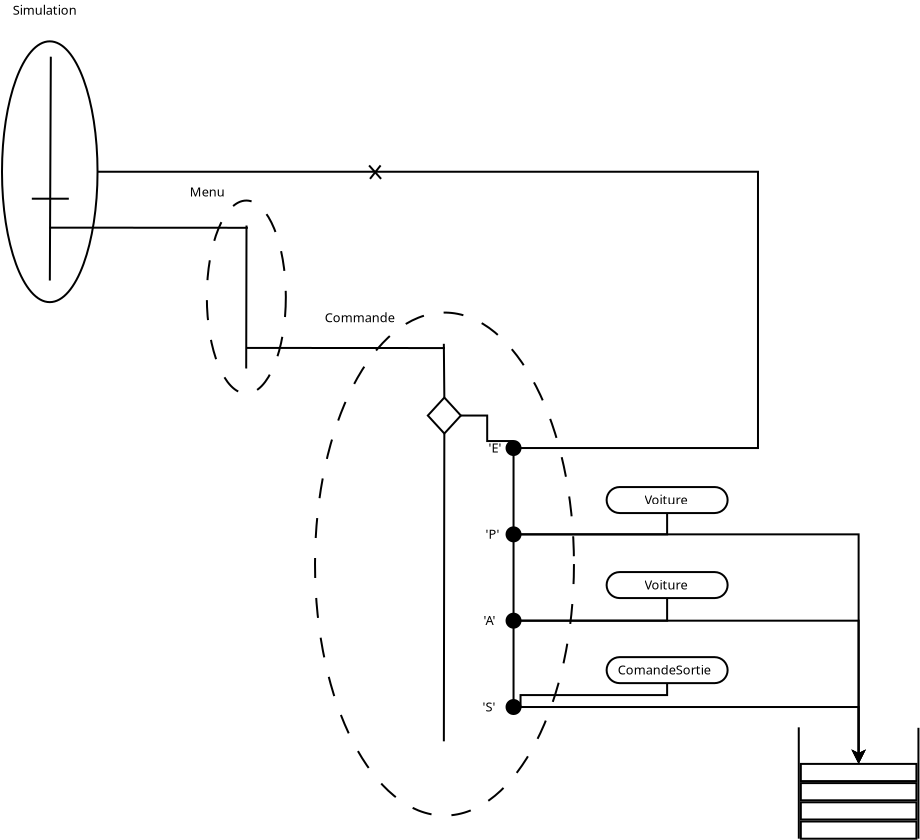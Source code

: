 <?xml version="1.0" encoding="UTF-8"?>
<dia:diagram xmlns:dia="http://www.lysator.liu.se/~alla/dia/">
  <dia:layer name="Arrière-plan" visible="true" active="true">
    <dia:object type="Standard - Ellipse" version="0" id="O0">
      <dia:attribute name="obj_pos">
        <dia:point val="19.509,6.932"/>
      </dia:attribute>
      <dia:attribute name="obj_bb">
        <dia:rectangle val="19.459,6.882;24.336,20.022"/>
      </dia:attribute>
      <dia:attribute name="elem_corner">
        <dia:point val="19.509,6.932"/>
      </dia:attribute>
      <dia:attribute name="elem_width">
        <dia:real val="4.777"/>
      </dia:attribute>
      <dia:attribute name="elem_height">
        <dia:real val="13.04"/>
      </dia:attribute>
    </dia:object>
    <dia:object type="Standard - Text" version="1" id="O1">
      <dia:attribute name="obj_pos">
        <dia:point val="20.05,5.6"/>
      </dia:attribute>
      <dia:attribute name="obj_bb">
        <dia:rectangle val="20.05,5.005;23.457,5.753"/>
      </dia:attribute>
      <dia:attribute name="text">
        <dia:composite type="text">
          <dia:attribute name="string">
            <dia:string>#Simulation#</dia:string>
          </dia:attribute>
          <dia:attribute name="font">
            <dia:font family="sans" style="0" name="Helvetica"/>
          </dia:attribute>
          <dia:attribute name="height">
            <dia:real val="0.8"/>
          </dia:attribute>
          <dia:attribute name="pos">
            <dia:point val="20.05,5.6"/>
          </dia:attribute>
          <dia:attribute name="color">
            <dia:color val="#000000"/>
          </dia:attribute>
          <dia:attribute name="alignment">
            <dia:enum val="0"/>
          </dia:attribute>
        </dia:composite>
      </dia:attribute>
      <dia:attribute name="valign">
        <dia:enum val="3"/>
      </dia:attribute>
    </dia:object>
    <dia:object type="Standard - Line" version="0" id="O2">
      <dia:attribute name="obj_pos">
        <dia:point val="21.95,7.7"/>
      </dia:attribute>
      <dia:attribute name="obj_bb">
        <dia:rectangle val="21.851,7.65;22.0,18.942"/>
      </dia:attribute>
      <dia:attribute name="conn_endpoints">
        <dia:point val="21.95,7.7"/>
        <dia:point val="21.901,18.892"/>
      </dia:attribute>
      <dia:attribute name="numcp">
        <dia:int val="1"/>
      </dia:attribute>
    </dia:object>
    <dia:object type="Standard - Line" version="0" id="O3">
      <dia:attribute name="obj_pos">
        <dia:point val="21,14.8"/>
      </dia:attribute>
      <dia:attribute name="obj_bb">
        <dia:rectangle val="20.95,14.75;22.9,14.85"/>
      </dia:attribute>
      <dia:attribute name="conn_endpoints">
        <dia:point val="21,14.8"/>
        <dia:point val="22.85,14.8"/>
      </dia:attribute>
      <dia:attribute name="numcp">
        <dia:int val="1"/>
      </dia:attribute>
    </dia:object>
    <dia:object type="Standard - Line" version="0" id="O4">
      <dia:attribute name="obj_pos">
        <dia:point val="21.886,16.247"/>
      </dia:attribute>
      <dia:attribute name="obj_bb">
        <dia:rectangle val="21.836,16.197;31.851,16.304"/>
      </dia:attribute>
      <dia:attribute name="conn_endpoints">
        <dia:point val="21.886,16.247"/>
        <dia:point val="31.801,16.254"/>
      </dia:attribute>
      <dia:attribute name="numcp">
        <dia:int val="1"/>
      </dia:attribute>
    </dia:object>
    <dia:group>
      <dia:object type="Standard - Ellipse" version="0" id="O5">
        <dia:attribute name="obj_pos">
          <dia:point val="29.751,14.892"/>
        </dia:attribute>
        <dia:attribute name="obj_bb">
          <dia:rectangle val="29.701,14.842;33.751,24.592"/>
        </dia:attribute>
        <dia:attribute name="elem_corner">
          <dia:point val="29.751,14.892"/>
        </dia:attribute>
        <dia:attribute name="elem_width">
          <dia:real val="3.95"/>
        </dia:attribute>
        <dia:attribute name="elem_height">
          <dia:real val="9.65"/>
        </dia:attribute>
        <dia:attribute name="border_width">
          <dia:real val="0.1"/>
        </dia:attribute>
        <dia:attribute name="show_background">
          <dia:boolean val="false"/>
        </dia:attribute>
        <dia:attribute name="line_style">
          <dia:enum val="1"/>
        </dia:attribute>
      </dia:object>
      <dia:object type="Standard - Line" version="0" id="O6">
        <dia:attribute name="obj_pos">
          <dia:point val="31.734,16.143"/>
        </dia:attribute>
        <dia:attribute name="obj_bb">
          <dia:rectangle val="31.669,16.093;31.784,23.34"/>
        </dia:attribute>
        <dia:attribute name="conn_endpoints">
          <dia:point val="31.734,16.143"/>
          <dia:point val="31.719,23.29"/>
        </dia:attribute>
        <dia:attribute name="numcp">
          <dia:int val="1"/>
        </dia:attribute>
      </dia:object>
      <dia:object type="Standard - Text" version="1" id="O7">
        <dia:attribute name="obj_pos">
          <dia:point val="28.901,14.692"/>
        </dia:attribute>
        <dia:attribute name="obj_bb">
          <dia:rectangle val="28.901,14.097;30.659,14.844"/>
        </dia:attribute>
        <dia:attribute name="text">
          <dia:composite type="text">
            <dia:attribute name="string">
              <dia:string>#Menu#</dia:string>
            </dia:attribute>
            <dia:attribute name="font">
              <dia:font family="sans" style="0" name="Helvetica"/>
            </dia:attribute>
            <dia:attribute name="height">
              <dia:real val="0.8"/>
            </dia:attribute>
            <dia:attribute name="pos">
              <dia:point val="28.901,14.692"/>
            </dia:attribute>
            <dia:attribute name="color">
              <dia:color val="#000000"/>
            </dia:attribute>
            <dia:attribute name="alignment">
              <dia:enum val="0"/>
            </dia:attribute>
          </dia:composite>
        </dia:attribute>
        <dia:attribute name="valign">
          <dia:enum val="3"/>
        </dia:attribute>
      </dia:object>
    </dia:group>
    <dia:object type="Standard - Ellipse" version="0" id="O8">
      <dia:attribute name="obj_pos">
        <dia:point val="35.16,20.494"/>
      </dia:attribute>
      <dia:attribute name="obj_bb">
        <dia:rectangle val="35.11,20.444;48.157,45.694"/>
      </dia:attribute>
      <dia:attribute name="elem_corner">
        <dia:point val="35.16,20.494"/>
      </dia:attribute>
      <dia:attribute name="elem_width">
        <dia:real val="12.947"/>
      </dia:attribute>
      <dia:attribute name="elem_height">
        <dia:real val="25.15"/>
      </dia:attribute>
      <dia:attribute name="border_width">
        <dia:real val="0.1"/>
      </dia:attribute>
      <dia:attribute name="show_background">
        <dia:boolean val="false"/>
      </dia:attribute>
      <dia:attribute name="line_style">
        <dia:enum val="1"/>
      </dia:attribute>
    </dia:object>
    <dia:object type="Standard - Text" version="1" id="O9">
      <dia:attribute name="obj_pos">
        <dia:point val="35.641,20.982"/>
      </dia:attribute>
      <dia:attribute name="obj_bb">
        <dia:rectangle val="35.641,20.387;39.326,21.135"/>
      </dia:attribute>
      <dia:attribute name="text">
        <dia:composite type="text">
          <dia:attribute name="string">
            <dia:string>#Commande#</dia:string>
          </dia:attribute>
          <dia:attribute name="font">
            <dia:font family="sans" style="0" name="Helvetica"/>
          </dia:attribute>
          <dia:attribute name="height">
            <dia:real val="0.8"/>
          </dia:attribute>
          <dia:attribute name="pos">
            <dia:point val="35.641,20.982"/>
          </dia:attribute>
          <dia:attribute name="color">
            <dia:color val="#000000"/>
          </dia:attribute>
          <dia:attribute name="alignment">
            <dia:enum val="0"/>
          </dia:attribute>
        </dia:composite>
      </dia:attribute>
      <dia:attribute name="valign">
        <dia:enum val="3"/>
      </dia:attribute>
    </dia:object>
    <dia:object type="Standard - Line" version="0" id="O10">
      <dia:attribute name="obj_pos">
        <dia:point val="31.74,22.261"/>
      </dia:attribute>
      <dia:attribute name="obj_bb">
        <dia:rectangle val="31.69,22.211;41.705,22.318"/>
      </dia:attribute>
      <dia:attribute name="conn_endpoints">
        <dia:point val="31.74,22.261"/>
        <dia:point val="41.655,22.268"/>
      </dia:attribute>
      <dia:attribute name="numcp">
        <dia:int val="1"/>
      </dia:attribute>
    </dia:object>
    <dia:group>
      <dia:group>
        <dia:object type="Standard - Line" version="0" id="O11">
          <dia:attribute name="obj_pos">
            <dia:point val="59.347,41.233"/>
          </dia:attribute>
          <dia:attribute name="obj_bb">
            <dia:rectangle val="59.297,41.183;59.4,46.85"/>
          </dia:attribute>
          <dia:attribute name="conn_endpoints">
            <dia:point val="59.347,41.233"/>
            <dia:point val="59.35,46.8"/>
          </dia:attribute>
          <dia:attribute name="numcp">
            <dia:int val="1"/>
          </dia:attribute>
        </dia:object>
        <dia:object type="Standard - Line" version="0" id="O12">
          <dia:attribute name="obj_pos">
            <dia:point val="65.331,41.256"/>
          </dia:attribute>
          <dia:attribute name="obj_bb">
            <dia:rectangle val="65.28,41.206;65.381,46.85"/>
          </dia:attribute>
          <dia:attribute name="conn_endpoints">
            <dia:point val="65.331,41.256"/>
            <dia:point val="65.33,46.8"/>
          </dia:attribute>
          <dia:attribute name="numcp">
            <dia:int val="1"/>
          </dia:attribute>
        </dia:object>
        <dia:group>
          <dia:object type="Standard - Box" version="0" id="O13">
            <dia:attribute name="obj_pos">
              <dia:point val="59.45,43.06"/>
            </dia:attribute>
            <dia:attribute name="obj_bb">
              <dia:rectangle val="59.4,43.01;65.28,43.97"/>
            </dia:attribute>
            <dia:attribute name="elem_corner">
              <dia:point val="59.45,43.06"/>
            </dia:attribute>
            <dia:attribute name="elem_width">
              <dia:real val="5.78"/>
            </dia:attribute>
            <dia:attribute name="elem_height">
              <dia:real val="0.86"/>
            </dia:attribute>
            <dia:attribute name="show_background">
              <dia:boolean val="true"/>
            </dia:attribute>
          </dia:object>
          <dia:object type="Standard - Box" version="0" id="O14">
            <dia:attribute name="obj_pos">
              <dia:point val="59.45,44.02"/>
            </dia:attribute>
            <dia:attribute name="obj_bb">
              <dia:rectangle val="59.4,43.97;65.28,44.93"/>
            </dia:attribute>
            <dia:attribute name="elem_corner">
              <dia:point val="59.45,44.02"/>
            </dia:attribute>
            <dia:attribute name="elem_width">
              <dia:real val="5.78"/>
            </dia:attribute>
            <dia:attribute name="elem_height">
              <dia:real val="0.86"/>
            </dia:attribute>
            <dia:attribute name="show_background">
              <dia:boolean val="true"/>
            </dia:attribute>
          </dia:object>
          <dia:object type="Standard - Box" version="0" id="O15">
            <dia:attribute name="obj_pos">
              <dia:point val="59.45,44.98"/>
            </dia:attribute>
            <dia:attribute name="obj_bb">
              <dia:rectangle val="59.4,44.93;65.28,45.89"/>
            </dia:attribute>
            <dia:attribute name="elem_corner">
              <dia:point val="59.45,44.98"/>
            </dia:attribute>
            <dia:attribute name="elem_width">
              <dia:real val="5.78"/>
            </dia:attribute>
            <dia:attribute name="elem_height">
              <dia:real val="0.86"/>
            </dia:attribute>
            <dia:attribute name="show_background">
              <dia:boolean val="true"/>
            </dia:attribute>
          </dia:object>
          <dia:object type="Standard - Box" version="0" id="O16">
            <dia:attribute name="obj_pos">
              <dia:point val="59.45,45.94"/>
            </dia:attribute>
            <dia:attribute name="obj_bb">
              <dia:rectangle val="59.4,45.89;65.28,46.85"/>
            </dia:attribute>
            <dia:attribute name="elem_corner">
              <dia:point val="59.45,45.94"/>
            </dia:attribute>
            <dia:attribute name="elem_width">
              <dia:real val="5.78"/>
            </dia:attribute>
            <dia:attribute name="elem_height">
              <dia:real val="0.86"/>
            </dia:attribute>
            <dia:attribute name="show_background">
              <dia:boolean val="true"/>
            </dia:attribute>
          </dia:object>
        </dia:group>
      </dia:group>
      <dia:object type="Geometric - Diamond" version="1" id="O17">
        <dia:attribute name="obj_pos">
          <dia:point val="40.801,24.742"/>
        </dia:attribute>
        <dia:attribute name="obj_bb">
          <dia:rectangle val="40.733,24.668;42.519,26.616"/>
        </dia:attribute>
        <dia:attribute name="meta">
          <dia:composite type="dict"/>
        </dia:attribute>
        <dia:attribute name="elem_corner">
          <dia:point val="40.801,24.742"/>
        </dia:attribute>
        <dia:attribute name="elem_width">
          <dia:real val="1.65"/>
        </dia:attribute>
        <dia:attribute name="elem_height">
          <dia:real val="1.8"/>
        </dia:attribute>
        <dia:attribute name="line_width">
          <dia:real val="0.1"/>
        </dia:attribute>
        <dia:attribute name="line_colour">
          <dia:color val="#000000"/>
        </dia:attribute>
        <dia:attribute name="fill_colour">
          <dia:color val="#ffffff"/>
        </dia:attribute>
        <dia:attribute name="show_background">
          <dia:boolean val="true"/>
        </dia:attribute>
        <dia:attribute name="line_style">
          <dia:enum val="0"/>
          <dia:real val="1"/>
        </dia:attribute>
        <dia:attribute name="flip_horizontal">
          <dia:boolean val="false"/>
        </dia:attribute>
        <dia:attribute name="flip_vertical">
          <dia:boolean val="false"/>
        </dia:attribute>
        <dia:attribute name="subscale">
          <dia:real val="1"/>
        </dia:attribute>
      </dia:object>
      <dia:object type="Standard - Line" version="0" id="O18">
        <dia:attribute name="obj_pos">
          <dia:point val="41.626,24.742"/>
        </dia:attribute>
        <dia:attribute name="obj_bb">
          <dia:rectangle val="41.551,22.004;41.677,24.792"/>
        </dia:attribute>
        <dia:attribute name="conn_endpoints">
          <dia:point val="41.626,24.742"/>
          <dia:point val="41.601,22.054"/>
        </dia:attribute>
        <dia:attribute name="numcp">
          <dia:int val="1"/>
        </dia:attribute>
        <dia:connections>
          <dia:connection handle="0" to="O17" connection="5"/>
        </dia:connections>
      </dia:object>
      <dia:object type="Standard - Line" version="0" id="O19">
        <dia:attribute name="obj_pos">
          <dia:point val="41.602,41.932"/>
        </dia:attribute>
        <dia:attribute name="obj_bb">
          <dia:rectangle val="41.552,26.492;41.676,41.982"/>
        </dia:attribute>
        <dia:attribute name="conn_endpoints">
          <dia:point val="41.602,41.932"/>
          <dia:point val="41.626,26.542"/>
        </dia:attribute>
        <dia:attribute name="numcp">
          <dia:int val="1"/>
        </dia:attribute>
        <dia:connections>
          <dia:connection handle="1" to="O17" connection="6"/>
        </dia:connections>
      </dia:object>
      <dia:object type="Standard - ZigZagLine" version="1" id="O20">
        <dia:attribute name="obj_pos">
          <dia:point val="42.451,25.642"/>
        </dia:attribute>
        <dia:attribute name="obj_bb">
          <dia:rectangle val="42.401,25.592;45.136,26.967"/>
        </dia:attribute>
        <dia:attribute name="orth_points">
          <dia:point val="42.451,25.642"/>
          <dia:point val="45.086,25.642"/>
          <dia:point val="45.086,26.917"/>
        </dia:attribute>
        <dia:attribute name="orth_orient">
          <dia:enum val="0"/>
          <dia:enum val="1"/>
        </dia:attribute>
        <dia:attribute name="autorouting">
          <dia:boolean val="true"/>
        </dia:attribute>
        <dia:connections>
          <dia:connection handle="0" to="O17" connection="7"/>
        </dia:connections>
      </dia:object>
      <dia:object type="Standard - Line" version="0" id="O21">
        <dia:attribute name="obj_pos">
          <dia:point val="45.086,31.233"/>
        </dia:attribute>
        <dia:attribute name="obj_bb">
          <dia:rectangle val="45.036,27.567;45.136,31.283"/>
        </dia:attribute>
        <dia:attribute name="conn_endpoints">
          <dia:point val="45.086,31.233"/>
          <dia:point val="45.086,27.617"/>
        </dia:attribute>
        <dia:attribute name="numcp">
          <dia:int val="1"/>
        </dia:attribute>
      </dia:object>
      <dia:object type="Standard - Line" version="0" id="O22">
        <dia:attribute name="obj_pos">
          <dia:point val="45.086,35.549"/>
        </dia:attribute>
        <dia:attribute name="obj_bb">
          <dia:rectangle val="45.036,31.883;45.136,35.599"/>
        </dia:attribute>
        <dia:attribute name="conn_endpoints">
          <dia:point val="45.086,35.549"/>
          <dia:point val="45.086,31.933"/>
        </dia:attribute>
        <dia:attribute name="numcp">
          <dia:int val="1"/>
        </dia:attribute>
      </dia:object>
      <dia:object type="Standard - Line" version="0" id="O23">
        <dia:attribute name="obj_pos">
          <dia:point val="45.086,39.866"/>
        </dia:attribute>
        <dia:attribute name="obj_bb">
          <dia:rectangle val="45.036,36.199;45.136,39.916"/>
        </dia:attribute>
        <dia:attribute name="conn_endpoints">
          <dia:point val="45.086,39.866"/>
          <dia:point val="45.086,36.249"/>
        </dia:attribute>
        <dia:attribute name="numcp">
          <dia:int val="1"/>
        </dia:attribute>
      </dia:object>
      <dia:object type="Standard - ZigZagLine" version="1" id="O24">
        <dia:attribute name="obj_pos">
          <dia:point val="45.436,31.583"/>
        </dia:attribute>
        <dia:attribute name="obj_bb">
          <dia:rectangle val="45.386,31.533;62.702,43.172"/>
        </dia:attribute>
        <dia:attribute name="orth_points">
          <dia:point val="45.436,31.583"/>
          <dia:point val="62.34,31.583"/>
          <dia:point val="62.34,43.06"/>
        </dia:attribute>
        <dia:attribute name="orth_orient">
          <dia:enum val="0"/>
          <dia:enum val="1"/>
        </dia:attribute>
        <dia:attribute name="autorouting">
          <dia:boolean val="true"/>
        </dia:attribute>
        <dia:attribute name="end_arrow">
          <dia:enum val="22"/>
        </dia:attribute>
        <dia:attribute name="end_arrow_length">
          <dia:real val="0.5"/>
        </dia:attribute>
        <dia:attribute name="end_arrow_width">
          <dia:real val="0.5"/>
        </dia:attribute>
      </dia:object>
      <dia:object type="Standard - ZigZagLine" version="1" id="O25">
        <dia:attribute name="obj_pos">
          <dia:point val="45.436,35.899"/>
        </dia:attribute>
        <dia:attribute name="obj_bb">
          <dia:rectangle val="45.386,35.849;62.702,43.172"/>
        </dia:attribute>
        <dia:attribute name="orth_points">
          <dia:point val="45.436,35.899"/>
          <dia:point val="62.34,35.899"/>
          <dia:point val="62.34,43.06"/>
        </dia:attribute>
        <dia:attribute name="orth_orient">
          <dia:enum val="0"/>
          <dia:enum val="1"/>
        </dia:attribute>
        <dia:attribute name="autorouting">
          <dia:boolean val="true"/>
        </dia:attribute>
        <dia:attribute name="end_arrow">
          <dia:enum val="22"/>
        </dia:attribute>
        <dia:attribute name="end_arrow_length">
          <dia:real val="0.5"/>
        </dia:attribute>
        <dia:attribute name="end_arrow_width">
          <dia:real val="0.5"/>
        </dia:attribute>
      </dia:object>
      <dia:object type="Standard - ZigZagLine" version="1" id="O26">
        <dia:attribute name="obj_pos">
          <dia:point val="45.436,40.216"/>
        </dia:attribute>
        <dia:attribute name="obj_bb">
          <dia:rectangle val="45.386,40.166;62.702,43.172"/>
        </dia:attribute>
        <dia:attribute name="orth_points">
          <dia:point val="45.436,40.216"/>
          <dia:point val="62.34,40.216"/>
          <dia:point val="62.34,43.06"/>
        </dia:attribute>
        <dia:attribute name="orth_orient">
          <dia:enum val="0"/>
          <dia:enum val="1"/>
        </dia:attribute>
        <dia:attribute name="autorouting">
          <dia:boolean val="true"/>
        </dia:attribute>
        <dia:attribute name="end_arrow">
          <dia:enum val="22"/>
        </dia:attribute>
        <dia:attribute name="end_arrow_length">
          <dia:real val="0.5"/>
        </dia:attribute>
        <dia:attribute name="end_arrow_width">
          <dia:real val="0.5"/>
        </dia:attribute>
      </dia:object>
      <dia:object type="Standard - Box" version="0" id="O27">
        <dia:attribute name="obj_pos">
          <dia:point val="49.74,29.217"/>
        </dia:attribute>
        <dia:attribute name="obj_bb">
          <dia:rectangle val="49.69,29.167;55.84,30.567"/>
        </dia:attribute>
        <dia:attribute name="elem_corner">
          <dia:point val="49.74,29.217"/>
        </dia:attribute>
        <dia:attribute name="elem_width">
          <dia:real val="6.05"/>
        </dia:attribute>
        <dia:attribute name="elem_height">
          <dia:real val="1.3"/>
        </dia:attribute>
        <dia:attribute name="border_width">
          <dia:real val="0.1"/>
        </dia:attribute>
        <dia:attribute name="show_background">
          <dia:boolean val="true"/>
        </dia:attribute>
        <dia:attribute name="corner_radius">
          <dia:real val="5"/>
        </dia:attribute>
      </dia:object>
      <dia:object type="Standard - Box" version="0" id="O28">
        <dia:attribute name="obj_pos">
          <dia:point val="49.74,33.469"/>
        </dia:attribute>
        <dia:attribute name="obj_bb">
          <dia:rectangle val="49.69,33.419;55.84,34.819"/>
        </dia:attribute>
        <dia:attribute name="elem_corner">
          <dia:point val="49.74,33.469"/>
        </dia:attribute>
        <dia:attribute name="elem_width">
          <dia:real val="6.05"/>
        </dia:attribute>
        <dia:attribute name="elem_height">
          <dia:real val="1.3"/>
        </dia:attribute>
        <dia:attribute name="border_width">
          <dia:real val="0.1"/>
        </dia:attribute>
        <dia:attribute name="show_background">
          <dia:boolean val="true"/>
        </dia:attribute>
        <dia:attribute name="corner_radius">
          <dia:real val="5"/>
        </dia:attribute>
      </dia:object>
      <dia:object type="Standard - Box" version="0" id="O29">
        <dia:attribute name="obj_pos">
          <dia:point val="49.74,37.722"/>
        </dia:attribute>
        <dia:attribute name="obj_bb">
          <dia:rectangle val="49.69,37.672;55.84,39.072"/>
        </dia:attribute>
        <dia:attribute name="elem_corner">
          <dia:point val="49.74,37.722"/>
        </dia:attribute>
        <dia:attribute name="elem_width">
          <dia:real val="6.05"/>
        </dia:attribute>
        <dia:attribute name="elem_height">
          <dia:real val="1.3"/>
        </dia:attribute>
        <dia:attribute name="border_width">
          <dia:real val="0.1"/>
        </dia:attribute>
        <dia:attribute name="show_background">
          <dia:boolean val="true"/>
        </dia:attribute>
        <dia:attribute name="corner_radius">
          <dia:real val="5"/>
        </dia:attribute>
      </dia:object>
      <dia:object type="Standard - ZigZagLine" version="1" id="O30">
        <dia:attribute name="obj_pos">
          <dia:point val="45.436,40.216"/>
        </dia:attribute>
        <dia:attribute name="obj_bb">
          <dia:rectangle val="45.386,38.972;52.815,40.266"/>
        </dia:attribute>
        <dia:attribute name="orth_points">
          <dia:point val="45.436,40.216"/>
          <dia:point val="52.765,40.216"/>
          <dia:point val="52.765,39.022"/>
        </dia:attribute>
        <dia:attribute name="orth_orient">
          <dia:enum val="0"/>
          <dia:enum val="1"/>
        </dia:attribute>
        <dia:attribute name="autorouting">
          <dia:boolean val="true"/>
        </dia:attribute>
        <dia:connections>
          <dia:connection handle="1" to="O29" connection="6"/>
        </dia:connections>
      </dia:object>
      <dia:object type="Standard - ZigZagLine" version="1" id="O31">
        <dia:attribute name="obj_pos">
          <dia:point val="45.436,35.899"/>
        </dia:attribute>
        <dia:attribute name="obj_bb">
          <dia:rectangle val="45.386,34.719;52.815,35.949"/>
        </dia:attribute>
        <dia:attribute name="orth_points">
          <dia:point val="45.436,35.899"/>
          <dia:point val="52.765,35.899"/>
          <dia:point val="52.765,34.769"/>
        </dia:attribute>
        <dia:attribute name="orth_orient">
          <dia:enum val="0"/>
          <dia:enum val="1"/>
        </dia:attribute>
        <dia:attribute name="autorouting">
          <dia:boolean val="true"/>
        </dia:attribute>
        <dia:connections>
          <dia:connection handle="1" to="O28" connection="6"/>
        </dia:connections>
      </dia:object>
      <dia:object type="Standard - ZigZagLine" version="1" id="O32">
        <dia:attribute name="obj_pos">
          <dia:point val="45.436,31.583"/>
        </dia:attribute>
        <dia:attribute name="obj_bb">
          <dia:rectangle val="45.386,30.467;52.815,31.633"/>
        </dia:attribute>
        <dia:attribute name="orth_points">
          <dia:point val="45.436,31.583"/>
          <dia:point val="52.765,31.583"/>
          <dia:point val="52.765,30.517"/>
        </dia:attribute>
        <dia:attribute name="orth_orient">
          <dia:enum val="0"/>
          <dia:enum val="1"/>
        </dia:attribute>
        <dia:attribute name="autorouting">
          <dia:boolean val="true"/>
        </dia:attribute>
        <dia:connections>
          <dia:connection handle="1" to="O27" connection="6"/>
        </dia:connections>
      </dia:object>
      <dia:group>
        <dia:object type="Geometric - Perfect Circle" version="1" id="O33">
          <dia:attribute name="obj_pos">
            <dia:point val="44.736,26.917"/>
          </dia:attribute>
          <dia:attribute name="obj_bb">
            <dia:rectangle val="44.686,26.867;45.486,27.667"/>
          </dia:attribute>
          <dia:attribute name="meta">
            <dia:composite type="dict"/>
          </dia:attribute>
          <dia:attribute name="elem_corner">
            <dia:point val="44.736,26.917"/>
          </dia:attribute>
          <dia:attribute name="elem_width">
            <dia:real val="0.7"/>
          </dia:attribute>
          <dia:attribute name="elem_height">
            <dia:real val="0.7"/>
          </dia:attribute>
          <dia:attribute name="line_width">
            <dia:real val="0.1"/>
          </dia:attribute>
          <dia:attribute name="line_colour">
            <dia:color val="#000000"/>
          </dia:attribute>
          <dia:attribute name="fill_colour">
            <dia:color val="#000000"/>
          </dia:attribute>
          <dia:attribute name="show_background">
            <dia:boolean val="true"/>
          </dia:attribute>
          <dia:attribute name="line_style">
            <dia:enum val="0"/>
            <dia:real val="1"/>
          </dia:attribute>
          <dia:attribute name="flip_horizontal">
            <dia:boolean val="false"/>
          </dia:attribute>
          <dia:attribute name="flip_vertical">
            <dia:boolean val="false"/>
          </dia:attribute>
          <dia:attribute name="subscale">
            <dia:real val="1"/>
          </dia:attribute>
        </dia:object>
        <dia:object type="Standard - Text" version="1" id="O34">
          <dia:attribute name="obj_pos">
            <dia:point val="43.839,27.488"/>
          </dia:attribute>
          <dia:attribute name="obj_bb">
            <dia:rectangle val="43.839,26.893;44.594,27.64"/>
          </dia:attribute>
          <dia:attribute name="text">
            <dia:composite type="text">
              <dia:attribute name="string">
                <dia:string>#'E'#</dia:string>
              </dia:attribute>
              <dia:attribute name="font">
                <dia:font family="sans" style="0" name="Helvetica"/>
              </dia:attribute>
              <dia:attribute name="height">
                <dia:real val="0.8"/>
              </dia:attribute>
              <dia:attribute name="pos">
                <dia:point val="43.839,27.488"/>
              </dia:attribute>
              <dia:attribute name="color">
                <dia:color val="#000000"/>
              </dia:attribute>
              <dia:attribute name="alignment">
                <dia:enum val="0"/>
              </dia:attribute>
            </dia:composite>
          </dia:attribute>
          <dia:attribute name="valign">
            <dia:enum val="3"/>
          </dia:attribute>
        </dia:object>
      </dia:group>
      <dia:group>
        <dia:object type="Geometric - Perfect Circle" version="1" id="O35">
          <dia:attribute name="obj_pos">
            <dia:point val="44.736,39.866"/>
          </dia:attribute>
          <dia:attribute name="obj_bb">
            <dia:rectangle val="44.686,39.816;45.486,40.616"/>
          </dia:attribute>
          <dia:attribute name="meta">
            <dia:composite type="dict"/>
          </dia:attribute>
          <dia:attribute name="elem_corner">
            <dia:point val="44.736,39.866"/>
          </dia:attribute>
          <dia:attribute name="elem_width">
            <dia:real val="0.7"/>
          </dia:attribute>
          <dia:attribute name="elem_height">
            <dia:real val="0.7"/>
          </dia:attribute>
          <dia:attribute name="line_width">
            <dia:real val="0.1"/>
          </dia:attribute>
          <dia:attribute name="line_colour">
            <dia:color val="#000000"/>
          </dia:attribute>
          <dia:attribute name="fill_colour">
            <dia:color val="#000000"/>
          </dia:attribute>
          <dia:attribute name="show_background">
            <dia:boolean val="true"/>
          </dia:attribute>
          <dia:attribute name="line_style">
            <dia:enum val="0"/>
            <dia:real val="1"/>
          </dia:attribute>
          <dia:attribute name="flip_horizontal">
            <dia:boolean val="false"/>
          </dia:attribute>
          <dia:attribute name="flip_vertical">
            <dia:boolean val="false"/>
          </dia:attribute>
          <dia:attribute name="subscale">
            <dia:real val="1"/>
          </dia:attribute>
        </dia:object>
        <dia:object type="Standard - Text" version="1" id="O36">
          <dia:attribute name="obj_pos">
            <dia:point val="43.539,40.437"/>
          </dia:attribute>
          <dia:attribute name="obj_bb">
            <dia:rectangle val="43.539,39.842;44.296,40.59"/>
          </dia:attribute>
          <dia:attribute name="text">
            <dia:composite type="text">
              <dia:attribute name="string">
                <dia:string>#'S'#</dia:string>
              </dia:attribute>
              <dia:attribute name="font">
                <dia:font family="sans" style="0" name="Helvetica"/>
              </dia:attribute>
              <dia:attribute name="height">
                <dia:real val="0.8"/>
              </dia:attribute>
              <dia:attribute name="pos">
                <dia:point val="43.539,40.437"/>
              </dia:attribute>
              <dia:attribute name="color">
                <dia:color val="#000000"/>
              </dia:attribute>
              <dia:attribute name="alignment">
                <dia:enum val="0"/>
              </dia:attribute>
            </dia:composite>
          </dia:attribute>
          <dia:attribute name="valign">
            <dia:enum val="3"/>
          </dia:attribute>
        </dia:object>
      </dia:group>
      <dia:group>
        <dia:object type="Geometric - Perfect Circle" version="1" id="O37">
          <dia:attribute name="obj_pos">
            <dia:point val="44.736,35.549"/>
          </dia:attribute>
          <dia:attribute name="obj_bb">
            <dia:rectangle val="44.686,35.499;45.486,36.299"/>
          </dia:attribute>
          <dia:attribute name="meta">
            <dia:composite type="dict"/>
          </dia:attribute>
          <dia:attribute name="elem_corner">
            <dia:point val="44.736,35.549"/>
          </dia:attribute>
          <dia:attribute name="elem_width">
            <dia:real val="0.7"/>
          </dia:attribute>
          <dia:attribute name="elem_height">
            <dia:real val="0.7"/>
          </dia:attribute>
          <dia:attribute name="line_width">
            <dia:real val="0.1"/>
          </dia:attribute>
          <dia:attribute name="line_colour">
            <dia:color val="#000000"/>
          </dia:attribute>
          <dia:attribute name="fill_colour">
            <dia:color val="#000000"/>
          </dia:attribute>
          <dia:attribute name="show_background">
            <dia:boolean val="true"/>
          </dia:attribute>
          <dia:attribute name="line_style">
            <dia:enum val="0"/>
            <dia:real val="1"/>
          </dia:attribute>
          <dia:attribute name="flip_horizontal">
            <dia:boolean val="false"/>
          </dia:attribute>
          <dia:attribute name="flip_vertical">
            <dia:boolean val="false"/>
          </dia:attribute>
          <dia:attribute name="subscale">
            <dia:real val="1"/>
          </dia:attribute>
        </dia:object>
        <dia:object type="Standard - Text" version="1" id="O38">
          <dia:attribute name="obj_pos">
            <dia:point val="43.589,36.121"/>
          </dia:attribute>
          <dia:attribute name="obj_bb">
            <dia:rectangle val="43.589,35.526;44.376,36.273"/>
          </dia:attribute>
          <dia:attribute name="text">
            <dia:composite type="text">
              <dia:attribute name="string">
                <dia:string>#'A'#</dia:string>
              </dia:attribute>
              <dia:attribute name="font">
                <dia:font family="sans" style="0" name="Helvetica"/>
              </dia:attribute>
              <dia:attribute name="height">
                <dia:real val="0.8"/>
              </dia:attribute>
              <dia:attribute name="pos">
                <dia:point val="43.589,36.121"/>
              </dia:attribute>
              <dia:attribute name="color">
                <dia:color val="#000000"/>
              </dia:attribute>
              <dia:attribute name="alignment">
                <dia:enum val="0"/>
              </dia:attribute>
            </dia:composite>
          </dia:attribute>
          <dia:attribute name="valign">
            <dia:enum val="3"/>
          </dia:attribute>
        </dia:object>
      </dia:group>
      <dia:group>
        <dia:object type="Geometric - Perfect Circle" version="1" id="O39">
          <dia:attribute name="obj_pos">
            <dia:point val="44.736,31.233"/>
          </dia:attribute>
          <dia:attribute name="obj_bb">
            <dia:rectangle val="44.686,31.183;45.486,31.983"/>
          </dia:attribute>
          <dia:attribute name="meta">
            <dia:composite type="dict"/>
          </dia:attribute>
          <dia:attribute name="elem_corner">
            <dia:point val="44.736,31.233"/>
          </dia:attribute>
          <dia:attribute name="elem_width">
            <dia:real val="0.7"/>
          </dia:attribute>
          <dia:attribute name="elem_height">
            <dia:real val="0.7"/>
          </dia:attribute>
          <dia:attribute name="line_width">
            <dia:real val="0.1"/>
          </dia:attribute>
          <dia:attribute name="line_colour">
            <dia:color val="#000000"/>
          </dia:attribute>
          <dia:attribute name="fill_colour">
            <dia:color val="#000000"/>
          </dia:attribute>
          <dia:attribute name="show_background">
            <dia:boolean val="true"/>
          </dia:attribute>
          <dia:attribute name="line_style">
            <dia:enum val="0"/>
            <dia:real val="1"/>
          </dia:attribute>
          <dia:attribute name="flip_horizontal">
            <dia:boolean val="false"/>
          </dia:attribute>
          <dia:attribute name="flip_vertical">
            <dia:boolean val="false"/>
          </dia:attribute>
          <dia:attribute name="subscale">
            <dia:real val="1"/>
          </dia:attribute>
        </dia:object>
        <dia:object type="Standard - Text" version="1" id="O40">
          <dia:attribute name="obj_pos">
            <dia:point val="43.689,31.804"/>
          </dia:attribute>
          <dia:attribute name="obj_bb">
            <dia:rectangle val="43.689,31.209;44.424,31.957"/>
          </dia:attribute>
          <dia:attribute name="text">
            <dia:composite type="text">
              <dia:attribute name="string">
                <dia:string>#'P'#</dia:string>
              </dia:attribute>
              <dia:attribute name="font">
                <dia:font family="sans" style="0" name="Helvetica"/>
              </dia:attribute>
              <dia:attribute name="height">
                <dia:real val="0.8"/>
              </dia:attribute>
              <dia:attribute name="pos">
                <dia:point val="43.689,31.804"/>
              </dia:attribute>
              <dia:attribute name="color">
                <dia:color val="#000000"/>
              </dia:attribute>
              <dia:attribute name="alignment">
                <dia:enum val="0"/>
              </dia:attribute>
            </dia:composite>
          </dia:attribute>
          <dia:attribute name="valign">
            <dia:enum val="3"/>
          </dia:attribute>
        </dia:object>
      </dia:group>
      <dia:object type="Standard - Text" version="1" id="O41">
        <dia:attribute name="obj_pos">
          <dia:point val="51.637,30.088"/>
        </dia:attribute>
        <dia:attribute name="obj_bb">
          <dia:rectangle val="51.637,29.493;53.892,30.241"/>
        </dia:attribute>
        <dia:attribute name="text">
          <dia:composite type="text">
            <dia:attribute name="string">
              <dia:string>#Voiture#</dia:string>
            </dia:attribute>
            <dia:attribute name="font">
              <dia:font family="sans" style="0" name="Helvetica"/>
            </dia:attribute>
            <dia:attribute name="height">
              <dia:real val="0.8"/>
            </dia:attribute>
            <dia:attribute name="pos">
              <dia:point val="51.637,30.088"/>
            </dia:attribute>
            <dia:attribute name="color">
              <dia:color val="#000000"/>
            </dia:attribute>
            <dia:attribute name="alignment">
              <dia:enum val="0"/>
            </dia:attribute>
          </dia:composite>
        </dia:attribute>
        <dia:attribute name="valign">
          <dia:enum val="3"/>
        </dia:attribute>
      </dia:object>
      <dia:object type="Standard - Text" version="1" id="O42">
        <dia:attribute name="obj_pos">
          <dia:point val="51.637,34.34"/>
        </dia:attribute>
        <dia:attribute name="obj_bb">
          <dia:rectangle val="51.637,33.745;53.892,34.493"/>
        </dia:attribute>
        <dia:attribute name="text">
          <dia:composite type="text">
            <dia:attribute name="string">
              <dia:string>#Voiture#</dia:string>
            </dia:attribute>
            <dia:attribute name="font">
              <dia:font family="sans" style="0" name="Helvetica"/>
            </dia:attribute>
            <dia:attribute name="height">
              <dia:real val="0.8"/>
            </dia:attribute>
            <dia:attribute name="pos">
              <dia:point val="51.637,34.34"/>
            </dia:attribute>
            <dia:attribute name="color">
              <dia:color val="#000000"/>
            </dia:attribute>
            <dia:attribute name="alignment">
              <dia:enum val="0"/>
            </dia:attribute>
          </dia:composite>
        </dia:attribute>
        <dia:attribute name="valign">
          <dia:enum val="3"/>
        </dia:attribute>
      </dia:object>
      <dia:object type="Standard - Text" version="1" id="O43">
        <dia:attribute name="obj_pos">
          <dia:point val="50.291,38.593"/>
        </dia:attribute>
        <dia:attribute name="obj_bb">
          <dia:rectangle val="50.291,37.998;55.239,38.745"/>
        </dia:attribute>
        <dia:attribute name="text">
          <dia:composite type="text">
            <dia:attribute name="string">
              <dia:string>#ComandeSortie#</dia:string>
            </dia:attribute>
            <dia:attribute name="font">
              <dia:font family="sans" style="0" name="Helvetica"/>
            </dia:attribute>
            <dia:attribute name="height">
              <dia:real val="0.8"/>
            </dia:attribute>
            <dia:attribute name="pos">
              <dia:point val="50.291,38.593"/>
            </dia:attribute>
            <dia:attribute name="color">
              <dia:color val="#000000"/>
            </dia:attribute>
            <dia:attribute name="alignment">
              <dia:enum val="0"/>
            </dia:attribute>
          </dia:composite>
        </dia:attribute>
        <dia:attribute name="valign">
          <dia:enum val="3"/>
        </dia:attribute>
      </dia:object>
    </dia:group>
    <dia:object type="Standard - ZigZagLine" version="1" id="O44">
      <dia:attribute name="obj_pos">
        <dia:point val="45.436,27.267"/>
      </dia:attribute>
      <dia:attribute name="obj_bb">
        <dia:rectangle val="24.236,13.402;57.358,27.317"/>
      </dia:attribute>
      <dia:attribute name="orth_points">
        <dia:point val="45.436,27.267"/>
        <dia:point val="57.308,27.267"/>
        <dia:point val="57.308,13.452"/>
        <dia:point val="24.286,13.452"/>
      </dia:attribute>
      <dia:attribute name="orth_orient">
        <dia:enum val="0"/>
        <dia:enum val="1"/>
        <dia:enum val="0"/>
      </dia:attribute>
      <dia:attribute name="autorouting">
        <dia:boolean val="false"/>
      </dia:attribute>
      <dia:connections>
        <dia:connection handle="0" to="O33" connection="3"/>
        <dia:connection handle="1" to="O0" connection="4"/>
      </dia:connections>
    </dia:object>
    <dia:object type="Standard - Line" version="0" id="O45">
      <dia:attribute name="obj_pos">
        <dia:point val="37.909,13.807"/>
      </dia:attribute>
      <dia:attribute name="obj_bb">
        <dia:rectangle val="37.839,13.066;38.51,13.878"/>
      </dia:attribute>
      <dia:attribute name="conn_endpoints">
        <dia:point val="37.909,13.807"/>
        <dia:point val="38.439,13.136"/>
      </dia:attribute>
      <dia:attribute name="numcp">
        <dia:int val="1"/>
      </dia:attribute>
    </dia:object>
    <dia:object type="Standard - Line" version="0" id="O46">
      <dia:attribute name="obj_pos">
        <dia:point val="38.464,13.809"/>
      </dia:attribute>
      <dia:attribute name="obj_bb">
        <dia:rectangle val="37.793,13.067;38.535,13.88"/>
      </dia:attribute>
      <dia:attribute name="conn_endpoints">
        <dia:point val="38.464,13.809"/>
        <dia:point val="37.863,13.138"/>
      </dia:attribute>
      <dia:attribute name="numcp">
        <dia:int val="1"/>
      </dia:attribute>
    </dia:object>
  </dia:layer>
</dia:diagram>
